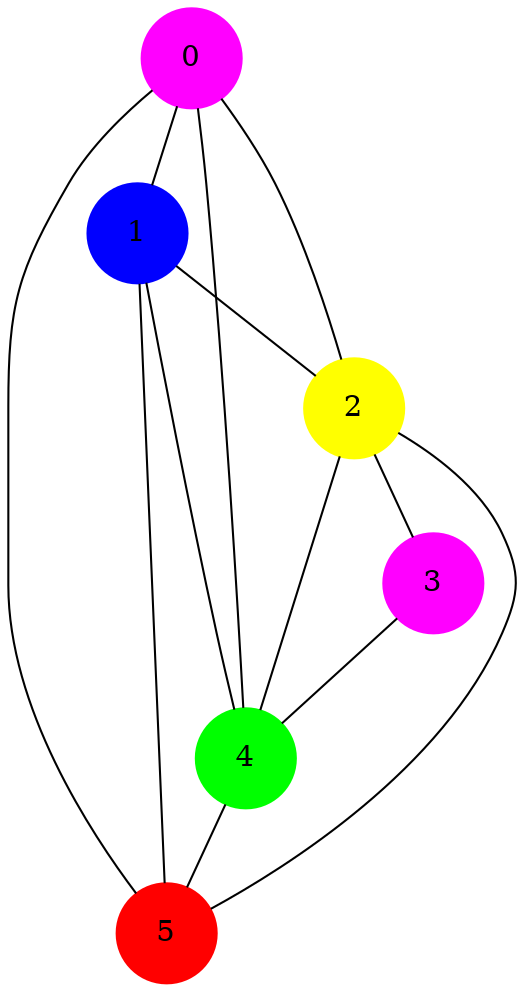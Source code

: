 graph Graph_сoloring { 
	node [shape=circle width=0.66 style=filled]
	0 [color = magenta label="0"]
	1 [color = blue label="1"]
	2 [color = yellow label="2"]
	3 [color = magenta label="3"]
	4 [color = green label="4"]
	5 [color = red label="5"]
	0 -- 1;
	0 -- 2;
	0 -- 4;
	0 -- 5;
	1 -- 2;
	1 -- 4;
	1 -- 5;
	2 -- 3;
	2 -- 4;
	2 -- 5;
	3 -- 4;
	4 -- 5;
}